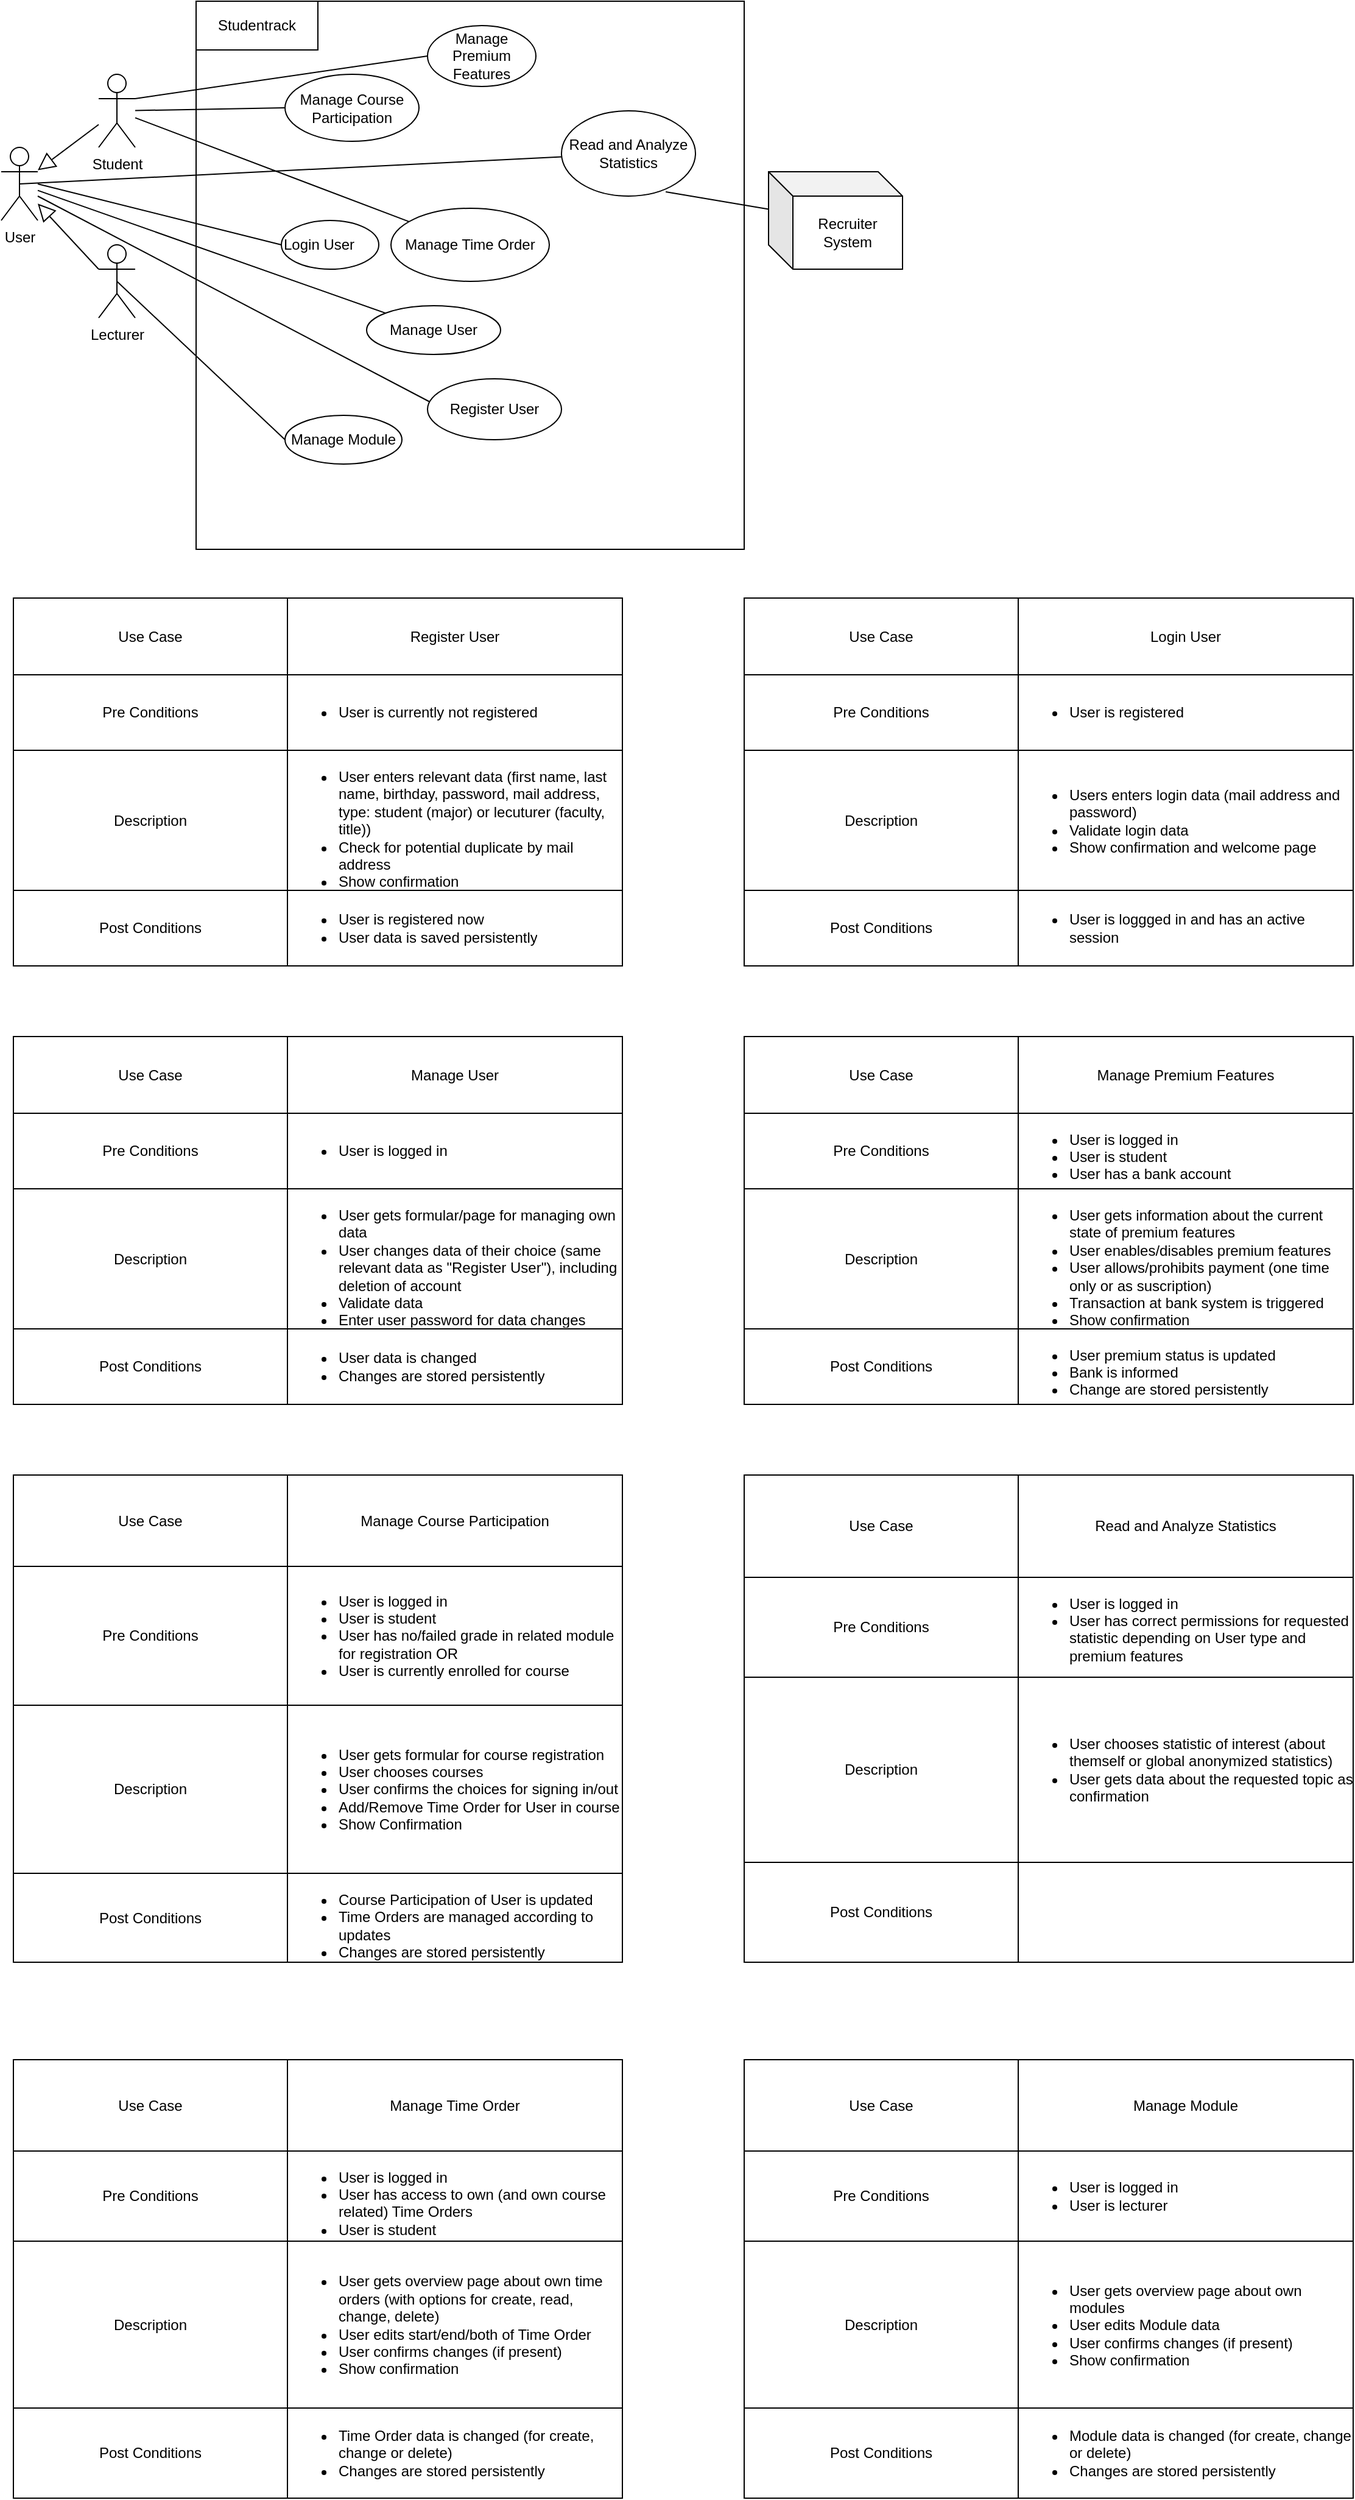 <mxfile version="15.7.3" type="device"><diagram id="pVK5mQm3MQneoY2yOerM" name="Page-1"><mxGraphModel dx="868" dy="388" grid="1" gridSize="10" guides="1" tooltips="1" connect="1" arrows="1" fold="1" page="1" pageScale="1" pageWidth="827" pageHeight="1169" math="0" shadow="0"><root><mxCell id="0"/><mxCell id="1" parent="0"/><mxCell id="foyUTbefgMakoFAOdk60-1" value="User&lt;br&gt;" style="shape=umlActor;verticalLabelPosition=bottom;verticalAlign=top;html=1;outlineConnect=0;" parent="1" vertex="1"><mxGeometry x="30" y="150" width="30" height="60" as="geometry"/></mxCell><mxCell id="foyUTbefgMakoFAOdk60-2" value="Student&lt;br&gt;" style="shape=umlActor;verticalLabelPosition=bottom;verticalAlign=top;html=1;outlineConnect=0;" parent="1" vertex="1"><mxGeometry x="110" y="90" width="30" height="60" as="geometry"/></mxCell><mxCell id="foyUTbefgMakoFAOdk60-7" value="Lecturer&lt;br&gt;" style="shape=umlActor;verticalLabelPosition=bottom;verticalAlign=top;html=1;outlineConnect=0;" parent="1" vertex="1"><mxGeometry x="110" y="230" width="30" height="60" as="geometry"/></mxCell><mxCell id="foyUTbefgMakoFAOdk60-17" value="" style="whiteSpace=wrap;html=1;aspect=fixed;" parent="1" vertex="1"><mxGeometry x="190" y="30" width="450" height="450" as="geometry"/></mxCell><mxCell id="foyUTbefgMakoFAOdk60-18" value="Studentrack" style="text;html=1;strokeColor=none;fillColor=none;align=center;verticalAlign=middle;whiteSpace=wrap;rounded=0;" parent="1" vertex="1"><mxGeometry x="210" y="35" width="60" height="30" as="geometry"/></mxCell><mxCell id="foyUTbefgMakoFAOdk60-19" value="" style="rounded=0;whiteSpace=wrap;html=1;" parent="1" vertex="1"><mxGeometry x="190" y="30" width="100" height="40" as="geometry"/></mxCell><mxCell id="foyUTbefgMakoFAOdk60-20" value="Studentrack" style="text;html=1;strokeColor=none;fillColor=none;align=center;verticalAlign=middle;whiteSpace=wrap;rounded=0;" parent="1" vertex="1"><mxGeometry x="210" y="35" width="60" height="30" as="geometry"/></mxCell><mxCell id="foyUTbefgMakoFAOdk60-21" value="" style="edgeStyle=none;html=1;endArrow=block;endFill=0;endSize=12;verticalAlign=bottom;rounded=0;" parent="1" source="foyUTbefgMakoFAOdk60-2" target="foyUTbefgMakoFAOdk60-1" edge="1"><mxGeometry width="160" relative="1" as="geometry"><mxPoint x="160" y="180" as="sourcePoint"/><mxPoint x="90" y="290" as="targetPoint"/></mxGeometry></mxCell><mxCell id="foyUTbefgMakoFAOdk60-22" value="" style="edgeStyle=none;html=1;endArrow=block;endFill=0;endSize=12;verticalAlign=bottom;rounded=0;exitX=0;exitY=0.333;exitDx=0;exitDy=0;exitPerimeter=0;" parent="1" source="foyUTbefgMakoFAOdk60-7" target="foyUTbefgMakoFAOdk60-1" edge="1"><mxGeometry width="160" relative="1" as="geometry"><mxPoint x="260" y="250" as="sourcePoint"/><mxPoint x="420" y="250" as="targetPoint"/></mxGeometry></mxCell><mxCell id="foyUTbefgMakoFAOdk60-23" value="Manage Course Participation" style="ellipse;whiteSpace=wrap;html=1;" parent="1" vertex="1"><mxGeometry x="263" y="90" width="110" height="55" as="geometry"/></mxCell><mxCell id="foyUTbefgMakoFAOdk60-24" value="Manage User" style="ellipse;whiteSpace=wrap;html=1;" parent="1" vertex="1"><mxGeometry x="330" y="280" width="110" height="40" as="geometry"/></mxCell><mxCell id="foyUTbefgMakoFAOdk60-25" value="Manage Module" style="ellipse;whiteSpace=wrap;html=1;" parent="1" vertex="1"><mxGeometry x="263" y="370" width="96" height="40" as="geometry"/></mxCell><mxCell id="foyUTbefgMakoFAOdk60-27" value="Read and Analyze Statistics" style="ellipse;whiteSpace=wrap;html=1;" parent="1" vertex="1"><mxGeometry x="490" y="120" width="110" height="70" as="geometry"/></mxCell><mxCell id="foyUTbefgMakoFAOdk60-29" value="Manage Time Order" style="ellipse;whiteSpace=wrap;html=1;" parent="1" vertex="1"><mxGeometry x="350" y="200" width="130" height="60" as="geometry"/></mxCell><mxCell id="foyUTbefgMakoFAOdk60-33" value="Recruiter System" style="shape=cube;whiteSpace=wrap;html=1;boundedLbl=1;backgroundOutline=1;darkOpacity=0.05;darkOpacity2=0.1;" parent="1" vertex="1"><mxGeometry x="660" y="170" width="110" height="80" as="geometry"/></mxCell><mxCell id="foyUTbefgMakoFAOdk60-36" value="Manage Premium Features" style="ellipse;whiteSpace=wrap;html=1;" parent="1" vertex="1"><mxGeometry x="380" y="50" width="89" height="50" as="geometry"/></mxCell><mxCell id="foyUTbefgMakoFAOdk60-37" value="" style="endArrow=none;html=1;rounded=0;entryX=0;entryY=0.5;entryDx=0;entryDy=0;" parent="1" source="foyUTbefgMakoFAOdk60-2" target="foyUTbefgMakoFAOdk60-23" edge="1"><mxGeometry width="50" height="50" relative="1" as="geometry"><mxPoint x="320" y="270" as="sourcePoint"/><mxPoint x="370" y="220" as="targetPoint"/></mxGeometry></mxCell><mxCell id="foyUTbefgMakoFAOdk60-38" value="" style="endArrow=none;html=1;rounded=0;" parent="1" source="foyUTbefgMakoFAOdk60-1" target="foyUTbefgMakoFAOdk60-24" edge="1"><mxGeometry width="50" height="50" relative="1" as="geometry"><mxPoint x="320" y="270" as="sourcePoint"/><mxPoint x="350" y="220" as="targetPoint"/></mxGeometry></mxCell><mxCell id="foyUTbefgMakoFAOdk60-41" value="" style="endArrow=none;html=1;rounded=0;entryX=0.5;entryY=0.5;entryDx=0;entryDy=0;entryPerimeter=0;exitX=0;exitY=0.5;exitDx=0;exitDy=0;" parent="1" source="foyUTbefgMakoFAOdk60-25" target="foyUTbefgMakoFAOdk60-7" edge="1"><mxGeometry width="50" height="50" relative="1" as="geometry"><mxPoint x="320" y="270" as="sourcePoint"/><mxPoint x="370" y="220" as="targetPoint"/></mxGeometry></mxCell><mxCell id="foyUTbefgMakoFAOdk60-42" value="" style="endArrow=none;html=1;rounded=0;exitX=0.5;exitY=0.5;exitDx=0;exitDy=0;exitPerimeter=0;" parent="1" source="foyUTbefgMakoFAOdk60-1" target="foyUTbefgMakoFAOdk60-27" edge="1"><mxGeometry width="50" height="50" relative="1" as="geometry"><mxPoint x="320" y="270" as="sourcePoint"/><mxPoint x="370" y="220" as="targetPoint"/></mxGeometry></mxCell><mxCell id="foyUTbefgMakoFAOdk60-43" value="" style="endArrow=none;html=1;rounded=0;entryX=0;entryY=0.5;entryDx=0;entryDy=0;" parent="1" target="foyUTbefgMakoFAOdk60-36" edge="1"><mxGeometry width="50" height="50" relative="1" as="geometry"><mxPoint x="140" y="110" as="sourcePoint"/><mxPoint x="370" y="70" as="targetPoint"/></mxGeometry></mxCell><mxCell id="foyUTbefgMakoFAOdk60-44" value="" style="endArrow=none;html=1;rounded=0;" parent="1" source="foyUTbefgMakoFAOdk60-2" target="foyUTbefgMakoFAOdk60-29" edge="1"><mxGeometry width="50" height="50" relative="1" as="geometry"><mxPoint x="390" y="270" as="sourcePoint"/><mxPoint x="440" y="220" as="targetPoint"/></mxGeometry></mxCell><mxCell id="foyUTbefgMakoFAOdk60-46" value="" style="endArrow=none;html=1;rounded=0;entryX=0.778;entryY=0.95;entryDx=0;entryDy=0;entryPerimeter=0;" parent="1" source="foyUTbefgMakoFAOdk60-33" target="foyUTbefgMakoFAOdk60-27" edge="1"><mxGeometry width="50" height="50" relative="1" as="geometry"><mxPoint x="390" y="270" as="sourcePoint"/><mxPoint x="440" y="220" as="targetPoint"/></mxGeometry></mxCell><mxCell id="4MXC43iVBOWGC1O-_iyx-18" value="Register User" style="ellipse;whiteSpace=wrap;html=1;" parent="1" vertex="1"><mxGeometry x="380" y="340" width="110" height="50" as="geometry"/></mxCell><mxCell id="4MXC43iVBOWGC1O-_iyx-19" value="" style="edgeStyle=none;html=1;endArrow=none;verticalAlign=bottom;rounded=0;entryX=0.018;entryY=0.38;entryDx=0;entryDy=0;entryPerimeter=0;" parent="1" target="4MXC43iVBOWGC1O-_iyx-18" edge="1"><mxGeometry width="160" relative="1" as="geometry"><mxPoint x="60" y="190" as="sourcePoint"/><mxPoint x="430" y="310" as="targetPoint"/></mxGeometry></mxCell><mxCell id="4MXC43iVBOWGC1O-_iyx-20" value="" style="shape=table;startSize=0;container=1;collapsible=0;childLayout=tableLayout;" parent="1" vertex="1"><mxGeometry x="40" y="520" width="500" height="302" as="geometry"/></mxCell><mxCell id="4MXC43iVBOWGC1O-_iyx-21" value="" style="shape=partialRectangle;collapsible=0;dropTarget=0;pointerEvents=0;fillColor=none;top=0;left=0;bottom=0;right=0;points=[[0,0.5],[1,0.5]];portConstraint=eastwest;" parent="4MXC43iVBOWGC1O-_iyx-20" vertex="1"><mxGeometry width="500" height="63" as="geometry"/></mxCell><mxCell id="4MXC43iVBOWGC1O-_iyx-22" value="Use Case" style="shape=partialRectangle;html=1;whiteSpace=wrap;connectable=0;overflow=hidden;fillColor=none;top=0;left=0;bottom=0;right=0;pointerEvents=1;" parent="4MXC43iVBOWGC1O-_iyx-21" vertex="1"><mxGeometry width="225" height="63" as="geometry"><mxRectangle width="225" height="63" as="alternateBounds"/></mxGeometry></mxCell><mxCell id="4MXC43iVBOWGC1O-_iyx-23" value="Register User" style="shape=partialRectangle;html=1;whiteSpace=wrap;connectable=0;overflow=hidden;fillColor=none;top=0;left=0;bottom=0;right=0;pointerEvents=1;" parent="4MXC43iVBOWGC1O-_iyx-21" vertex="1"><mxGeometry x="225" width="275" height="63" as="geometry"><mxRectangle width="275" height="63" as="alternateBounds"/></mxGeometry></mxCell><mxCell id="4MXC43iVBOWGC1O-_iyx-24" value="" style="shape=partialRectangle;collapsible=0;dropTarget=0;pointerEvents=0;fillColor=none;top=0;left=0;bottom=0;right=0;points=[[0,0.5],[1,0.5]];portConstraint=eastwest;" parent="4MXC43iVBOWGC1O-_iyx-20" vertex="1"><mxGeometry y="63" width="500" height="62" as="geometry"/></mxCell><mxCell id="4MXC43iVBOWGC1O-_iyx-25" value="Pre Conditions" style="shape=partialRectangle;html=1;whiteSpace=wrap;connectable=0;overflow=hidden;fillColor=none;top=0;left=0;bottom=0;right=0;pointerEvents=1;" parent="4MXC43iVBOWGC1O-_iyx-24" vertex="1"><mxGeometry width="225" height="62" as="geometry"><mxRectangle width="225" height="62" as="alternateBounds"/></mxGeometry></mxCell><mxCell id="4MXC43iVBOWGC1O-_iyx-26" value="&lt;ul&gt;&lt;li&gt;User is currently not registered&lt;/li&gt;&lt;/ul&gt;" style="shape=partialRectangle;html=1;whiteSpace=wrap;connectable=0;overflow=hidden;fillColor=none;top=0;left=0;bottom=0;right=0;pointerEvents=1;align=left;" parent="4MXC43iVBOWGC1O-_iyx-24" vertex="1"><mxGeometry x="225" width="275" height="62" as="geometry"><mxRectangle width="275" height="62" as="alternateBounds"/></mxGeometry></mxCell><mxCell id="4MXC43iVBOWGC1O-_iyx-27" value="" style="shape=partialRectangle;collapsible=0;dropTarget=0;pointerEvents=0;fillColor=none;top=0;left=0;bottom=0;right=0;points=[[0,0.5],[1,0.5]];portConstraint=eastwest;" parent="4MXC43iVBOWGC1O-_iyx-20" vertex="1"><mxGeometry y="125" width="500" height="115" as="geometry"/></mxCell><mxCell id="4MXC43iVBOWGC1O-_iyx-28" value="Description" style="shape=partialRectangle;html=1;whiteSpace=wrap;connectable=0;overflow=hidden;fillColor=none;top=0;left=0;bottom=0;right=0;pointerEvents=1;" parent="4MXC43iVBOWGC1O-_iyx-27" vertex="1"><mxGeometry width="225" height="115" as="geometry"><mxRectangle width="225" height="115" as="alternateBounds"/></mxGeometry></mxCell><mxCell id="4MXC43iVBOWGC1O-_iyx-29" value="&lt;ul&gt;&lt;li&gt;User enters relevant data (first name, last name, birthday, password, mail address, type: student (major) or lecuturer (faculty, title))&lt;/li&gt;&lt;li&gt;Check for potential duplicate by mail address&lt;/li&gt;&lt;li&gt;Show confirmation&lt;/li&gt;&lt;/ul&gt;" style="shape=partialRectangle;html=1;whiteSpace=wrap;connectable=0;overflow=hidden;fillColor=none;top=0;left=0;bottom=0;right=0;pointerEvents=1;align=left;" parent="4MXC43iVBOWGC1O-_iyx-27" vertex="1"><mxGeometry x="225" width="275" height="115" as="geometry"><mxRectangle width="275" height="115" as="alternateBounds"/></mxGeometry></mxCell><mxCell id="4MXC43iVBOWGC1O-_iyx-30" value="" style="shape=partialRectangle;collapsible=0;dropTarget=0;pointerEvents=0;fillColor=none;top=0;left=0;bottom=0;right=0;points=[[0,0.5],[1,0.5]];portConstraint=eastwest;" parent="4MXC43iVBOWGC1O-_iyx-20" vertex="1"><mxGeometry y="240" width="500" height="62" as="geometry"/></mxCell><mxCell id="4MXC43iVBOWGC1O-_iyx-31" value="Post Conditions" style="shape=partialRectangle;html=1;whiteSpace=wrap;connectable=0;overflow=hidden;fillColor=none;top=0;left=0;bottom=0;right=0;pointerEvents=1;" parent="4MXC43iVBOWGC1O-_iyx-30" vertex="1"><mxGeometry width="225" height="62" as="geometry"><mxRectangle width="225" height="62" as="alternateBounds"/></mxGeometry></mxCell><mxCell id="4MXC43iVBOWGC1O-_iyx-32" value="&lt;ul&gt;&lt;li&gt;User is registered now&lt;/li&gt;&lt;li&gt;User data is saved persistently&lt;/li&gt;&lt;/ul&gt;" style="shape=partialRectangle;html=1;whiteSpace=wrap;connectable=0;overflow=hidden;fillColor=none;top=0;left=0;bottom=0;right=0;pointerEvents=1;align=left;" parent="4MXC43iVBOWGC1O-_iyx-30" vertex="1"><mxGeometry x="225" width="275" height="62" as="geometry"><mxRectangle width="275" height="62" as="alternateBounds"/></mxGeometry></mxCell><mxCell id="4MXC43iVBOWGC1O-_iyx-34" value="" style="shape=table;startSize=0;container=1;collapsible=0;childLayout=tableLayout;" parent="1" vertex="1"><mxGeometry x="640" y="520" width="500" height="302" as="geometry"/></mxCell><mxCell id="4MXC43iVBOWGC1O-_iyx-35" value="" style="shape=partialRectangle;collapsible=0;dropTarget=0;pointerEvents=0;fillColor=none;top=0;left=0;bottom=0;right=0;points=[[0,0.5],[1,0.5]];portConstraint=eastwest;" parent="4MXC43iVBOWGC1O-_iyx-34" vertex="1"><mxGeometry width="500" height="63" as="geometry"/></mxCell><mxCell id="4MXC43iVBOWGC1O-_iyx-36" value="Use Case" style="shape=partialRectangle;html=1;whiteSpace=wrap;connectable=0;overflow=hidden;fillColor=none;top=0;left=0;bottom=0;right=0;pointerEvents=1;" parent="4MXC43iVBOWGC1O-_iyx-35" vertex="1"><mxGeometry width="225" height="63" as="geometry"><mxRectangle width="225" height="63" as="alternateBounds"/></mxGeometry></mxCell><mxCell id="4MXC43iVBOWGC1O-_iyx-37" value="Login User" style="shape=partialRectangle;html=1;whiteSpace=wrap;connectable=0;overflow=hidden;fillColor=none;top=0;left=0;bottom=0;right=0;pointerEvents=1;" parent="4MXC43iVBOWGC1O-_iyx-35" vertex="1"><mxGeometry x="225" width="275" height="63" as="geometry"><mxRectangle width="275" height="63" as="alternateBounds"/></mxGeometry></mxCell><mxCell id="4MXC43iVBOWGC1O-_iyx-38" value="" style="shape=partialRectangle;collapsible=0;dropTarget=0;pointerEvents=0;fillColor=none;top=0;left=0;bottom=0;right=0;points=[[0,0.5],[1,0.5]];portConstraint=eastwest;" parent="4MXC43iVBOWGC1O-_iyx-34" vertex="1"><mxGeometry y="63" width="500" height="62" as="geometry"/></mxCell><mxCell id="4MXC43iVBOWGC1O-_iyx-39" value="Pre Conditions" style="shape=partialRectangle;html=1;whiteSpace=wrap;connectable=0;overflow=hidden;fillColor=none;top=0;left=0;bottom=0;right=0;pointerEvents=1;" parent="4MXC43iVBOWGC1O-_iyx-38" vertex="1"><mxGeometry width="225" height="62" as="geometry"><mxRectangle width="225" height="62" as="alternateBounds"/></mxGeometry></mxCell><mxCell id="4MXC43iVBOWGC1O-_iyx-40" value="&lt;ul&gt;&lt;li&gt;User is registered&lt;/li&gt;&lt;/ul&gt;" style="shape=partialRectangle;html=1;whiteSpace=wrap;connectable=0;overflow=hidden;fillColor=none;top=0;left=0;bottom=0;right=0;pointerEvents=1;align=left;" parent="4MXC43iVBOWGC1O-_iyx-38" vertex="1"><mxGeometry x="225" width="275" height="62" as="geometry"><mxRectangle width="275" height="62" as="alternateBounds"/></mxGeometry></mxCell><mxCell id="4MXC43iVBOWGC1O-_iyx-41" value="" style="shape=partialRectangle;collapsible=0;dropTarget=0;pointerEvents=0;fillColor=none;top=0;left=0;bottom=0;right=0;points=[[0,0.5],[1,0.5]];portConstraint=eastwest;" parent="4MXC43iVBOWGC1O-_iyx-34" vertex="1"><mxGeometry y="125" width="500" height="115" as="geometry"/></mxCell><mxCell id="4MXC43iVBOWGC1O-_iyx-42" value="Description" style="shape=partialRectangle;html=1;whiteSpace=wrap;connectable=0;overflow=hidden;fillColor=none;top=0;left=0;bottom=0;right=0;pointerEvents=1;" parent="4MXC43iVBOWGC1O-_iyx-41" vertex="1"><mxGeometry width="225" height="115" as="geometry"><mxRectangle width="225" height="115" as="alternateBounds"/></mxGeometry></mxCell><mxCell id="4MXC43iVBOWGC1O-_iyx-43" value="&lt;ul&gt;&lt;li&gt;Users enters login data (mail address and password)&lt;/li&gt;&lt;li&gt;Validate login data&lt;/li&gt;&lt;li&gt;Show confirmation and welcome page&lt;/li&gt;&lt;/ul&gt;" style="shape=partialRectangle;html=1;whiteSpace=wrap;connectable=0;overflow=hidden;fillColor=none;top=0;left=0;bottom=0;right=0;pointerEvents=1;align=left;" parent="4MXC43iVBOWGC1O-_iyx-41" vertex="1"><mxGeometry x="225" width="275" height="115" as="geometry"><mxRectangle width="275" height="115" as="alternateBounds"/></mxGeometry></mxCell><mxCell id="4MXC43iVBOWGC1O-_iyx-44" value="" style="shape=partialRectangle;collapsible=0;dropTarget=0;pointerEvents=0;fillColor=none;top=0;left=0;bottom=0;right=0;points=[[0,0.5],[1,0.5]];portConstraint=eastwest;" parent="4MXC43iVBOWGC1O-_iyx-34" vertex="1"><mxGeometry y="240" width="500" height="62" as="geometry"/></mxCell><mxCell id="4MXC43iVBOWGC1O-_iyx-45" value="Post Conditions" style="shape=partialRectangle;html=1;whiteSpace=wrap;connectable=0;overflow=hidden;fillColor=none;top=0;left=0;bottom=0;right=0;pointerEvents=1;" parent="4MXC43iVBOWGC1O-_iyx-44" vertex="1"><mxGeometry width="225" height="62" as="geometry"><mxRectangle width="225" height="62" as="alternateBounds"/></mxGeometry></mxCell><mxCell id="4MXC43iVBOWGC1O-_iyx-46" value="&lt;ul&gt;&lt;li&gt;User is loggged in and has an active session&lt;/li&gt;&lt;/ul&gt;" style="shape=partialRectangle;html=1;whiteSpace=wrap;connectable=0;overflow=hidden;fillColor=none;top=0;left=0;bottom=0;right=0;pointerEvents=1;align=left;" parent="4MXC43iVBOWGC1O-_iyx-44" vertex="1"><mxGeometry x="225" width="275" height="62" as="geometry"><mxRectangle width="275" height="62" as="alternateBounds"/></mxGeometry></mxCell><mxCell id="4MXC43iVBOWGC1O-_iyx-47" value="Login User" style="ellipse;whiteSpace=wrap;html=1;align=left;" parent="1" vertex="1"><mxGeometry x="260" y="210" width="80" height="40" as="geometry"/></mxCell><mxCell id="4MXC43iVBOWGC1O-_iyx-48" value="" style="edgeStyle=none;html=1;endArrow=none;verticalAlign=bottom;rounded=0;entryX=0;entryY=0.5;entryDx=0;entryDy=0;" parent="1" target="4MXC43iVBOWGC1O-_iyx-47" edge="1"><mxGeometry width="160" relative="1" as="geometry"><mxPoint x="60" y="180" as="sourcePoint"/><mxPoint x="450" y="300" as="targetPoint"/></mxGeometry></mxCell><mxCell id="4MXC43iVBOWGC1O-_iyx-49" value="" style="shape=table;startSize=0;container=1;collapsible=0;childLayout=tableLayout;" parent="1" vertex="1"><mxGeometry x="40" y="880" width="500" height="302" as="geometry"/></mxCell><mxCell id="4MXC43iVBOWGC1O-_iyx-50" value="" style="shape=partialRectangle;collapsible=0;dropTarget=0;pointerEvents=0;fillColor=none;top=0;left=0;bottom=0;right=0;points=[[0,0.5],[1,0.5]];portConstraint=eastwest;" parent="4MXC43iVBOWGC1O-_iyx-49" vertex="1"><mxGeometry width="500" height="63" as="geometry"/></mxCell><mxCell id="4MXC43iVBOWGC1O-_iyx-51" value="Use Case" style="shape=partialRectangle;html=1;whiteSpace=wrap;connectable=0;overflow=hidden;fillColor=none;top=0;left=0;bottom=0;right=0;pointerEvents=1;" parent="4MXC43iVBOWGC1O-_iyx-50" vertex="1"><mxGeometry width="225" height="63" as="geometry"><mxRectangle width="225" height="63" as="alternateBounds"/></mxGeometry></mxCell><mxCell id="4MXC43iVBOWGC1O-_iyx-52" value="Manage User" style="shape=partialRectangle;html=1;whiteSpace=wrap;connectable=0;overflow=hidden;fillColor=none;top=0;left=0;bottom=0;right=0;pointerEvents=1;" parent="4MXC43iVBOWGC1O-_iyx-50" vertex="1"><mxGeometry x="225" width="275" height="63" as="geometry"><mxRectangle width="275" height="63" as="alternateBounds"/></mxGeometry></mxCell><mxCell id="4MXC43iVBOWGC1O-_iyx-53" value="" style="shape=partialRectangle;collapsible=0;dropTarget=0;pointerEvents=0;fillColor=none;top=0;left=0;bottom=0;right=0;points=[[0,0.5],[1,0.5]];portConstraint=eastwest;" parent="4MXC43iVBOWGC1O-_iyx-49" vertex="1"><mxGeometry y="63" width="500" height="62" as="geometry"/></mxCell><mxCell id="4MXC43iVBOWGC1O-_iyx-54" value="Pre Conditions" style="shape=partialRectangle;html=1;whiteSpace=wrap;connectable=0;overflow=hidden;fillColor=none;top=0;left=0;bottom=0;right=0;pointerEvents=1;" parent="4MXC43iVBOWGC1O-_iyx-53" vertex="1"><mxGeometry width="225" height="62" as="geometry"><mxRectangle width="225" height="62" as="alternateBounds"/></mxGeometry></mxCell><mxCell id="4MXC43iVBOWGC1O-_iyx-55" value="&lt;ul&gt;&lt;li&gt;User is logged in&lt;/li&gt;&lt;/ul&gt;" style="shape=partialRectangle;html=1;whiteSpace=wrap;connectable=0;overflow=hidden;fillColor=none;top=0;left=0;bottom=0;right=0;pointerEvents=1;align=left;" parent="4MXC43iVBOWGC1O-_iyx-53" vertex="1"><mxGeometry x="225" width="275" height="62" as="geometry"><mxRectangle width="275" height="62" as="alternateBounds"/></mxGeometry></mxCell><mxCell id="4MXC43iVBOWGC1O-_iyx-56" value="" style="shape=partialRectangle;collapsible=0;dropTarget=0;pointerEvents=0;fillColor=none;top=0;left=0;bottom=0;right=0;points=[[0,0.5],[1,0.5]];portConstraint=eastwest;" parent="4MXC43iVBOWGC1O-_iyx-49" vertex="1"><mxGeometry y="125" width="500" height="115" as="geometry"/></mxCell><mxCell id="4MXC43iVBOWGC1O-_iyx-57" value="Description" style="shape=partialRectangle;html=1;whiteSpace=wrap;connectable=0;overflow=hidden;fillColor=none;top=0;left=0;bottom=0;right=0;pointerEvents=1;" parent="4MXC43iVBOWGC1O-_iyx-56" vertex="1"><mxGeometry width="225" height="115" as="geometry"><mxRectangle width="225" height="115" as="alternateBounds"/></mxGeometry></mxCell><mxCell id="4MXC43iVBOWGC1O-_iyx-58" value="&lt;ul&gt;&lt;li&gt;User gets formular/page for managing own data&lt;/li&gt;&lt;li&gt;User changes data of their choice (same relevant data as &quot;Register User&quot;), including deletion of account&lt;/li&gt;&lt;li&gt;Validate data&lt;/li&gt;&lt;li&gt;Enter user password for data changes&lt;/li&gt;&lt;li&gt;Show confirmation&lt;/li&gt;&lt;/ul&gt;" style="shape=partialRectangle;html=1;whiteSpace=wrap;connectable=0;overflow=hidden;fillColor=none;top=0;left=0;bottom=0;right=0;pointerEvents=1;align=left;" parent="4MXC43iVBOWGC1O-_iyx-56" vertex="1"><mxGeometry x="225" width="275" height="115" as="geometry"><mxRectangle width="275" height="115" as="alternateBounds"/></mxGeometry></mxCell><mxCell id="4MXC43iVBOWGC1O-_iyx-59" value="" style="shape=partialRectangle;collapsible=0;dropTarget=0;pointerEvents=0;fillColor=none;top=0;left=0;bottom=0;right=0;points=[[0,0.5],[1,0.5]];portConstraint=eastwest;" parent="4MXC43iVBOWGC1O-_iyx-49" vertex="1"><mxGeometry y="240" width="500" height="62" as="geometry"/></mxCell><mxCell id="4MXC43iVBOWGC1O-_iyx-60" value="Post Conditions" style="shape=partialRectangle;html=1;whiteSpace=wrap;connectable=0;overflow=hidden;fillColor=none;top=0;left=0;bottom=0;right=0;pointerEvents=1;" parent="4MXC43iVBOWGC1O-_iyx-59" vertex="1"><mxGeometry width="225" height="62" as="geometry"><mxRectangle width="225" height="62" as="alternateBounds"/></mxGeometry></mxCell><mxCell id="4MXC43iVBOWGC1O-_iyx-61" value="&lt;ul&gt;&lt;li&gt;User data is changed&lt;/li&gt;&lt;li&gt;Changes are stored persistently&lt;/li&gt;&lt;/ul&gt;" style="shape=partialRectangle;html=1;whiteSpace=wrap;connectable=0;overflow=hidden;fillColor=none;top=0;left=0;bottom=0;right=0;pointerEvents=1;align=left;" parent="4MXC43iVBOWGC1O-_iyx-59" vertex="1"><mxGeometry x="225" width="275" height="62" as="geometry"><mxRectangle width="275" height="62" as="alternateBounds"/></mxGeometry></mxCell><mxCell id="4MXC43iVBOWGC1O-_iyx-62" value="" style="shape=table;startSize=0;container=1;collapsible=0;childLayout=tableLayout;" parent="1" vertex="1"><mxGeometry x="640" y="880" width="500" height="302" as="geometry"/></mxCell><mxCell id="4MXC43iVBOWGC1O-_iyx-63" value="" style="shape=partialRectangle;collapsible=0;dropTarget=0;pointerEvents=0;fillColor=none;top=0;left=0;bottom=0;right=0;points=[[0,0.5],[1,0.5]];portConstraint=eastwest;" parent="4MXC43iVBOWGC1O-_iyx-62" vertex="1"><mxGeometry width="500" height="63" as="geometry"/></mxCell><mxCell id="4MXC43iVBOWGC1O-_iyx-64" value="Use Case" style="shape=partialRectangle;html=1;whiteSpace=wrap;connectable=0;overflow=hidden;fillColor=none;top=0;left=0;bottom=0;right=0;pointerEvents=1;" parent="4MXC43iVBOWGC1O-_iyx-63" vertex="1"><mxGeometry width="225" height="63" as="geometry"><mxRectangle width="225" height="63" as="alternateBounds"/></mxGeometry></mxCell><mxCell id="4MXC43iVBOWGC1O-_iyx-65" value="Manage Premium Features" style="shape=partialRectangle;html=1;whiteSpace=wrap;connectable=0;overflow=hidden;fillColor=none;top=0;left=0;bottom=0;right=0;pointerEvents=1;" parent="4MXC43iVBOWGC1O-_iyx-63" vertex="1"><mxGeometry x="225" width="275" height="63" as="geometry"><mxRectangle width="275" height="63" as="alternateBounds"/></mxGeometry></mxCell><mxCell id="4MXC43iVBOWGC1O-_iyx-66" value="" style="shape=partialRectangle;collapsible=0;dropTarget=0;pointerEvents=0;fillColor=none;top=0;left=0;bottom=0;right=0;points=[[0,0.5],[1,0.5]];portConstraint=eastwest;" parent="4MXC43iVBOWGC1O-_iyx-62" vertex="1"><mxGeometry y="63" width="500" height="62" as="geometry"/></mxCell><mxCell id="4MXC43iVBOWGC1O-_iyx-67" value="Pre Conditions" style="shape=partialRectangle;html=1;whiteSpace=wrap;connectable=0;overflow=hidden;fillColor=none;top=0;left=0;bottom=0;right=0;pointerEvents=1;" parent="4MXC43iVBOWGC1O-_iyx-66" vertex="1"><mxGeometry width="225" height="62" as="geometry"><mxRectangle width="225" height="62" as="alternateBounds"/></mxGeometry></mxCell><mxCell id="4MXC43iVBOWGC1O-_iyx-68" value="&lt;ul&gt;&lt;li&gt;User is logged in&lt;/li&gt;&lt;li&gt;User is student&lt;/li&gt;&lt;li&gt;User has a bank account&lt;/li&gt;&lt;/ul&gt;" style="shape=partialRectangle;html=1;whiteSpace=wrap;connectable=0;overflow=hidden;fillColor=none;top=0;left=0;bottom=0;right=0;pointerEvents=1;align=left;" parent="4MXC43iVBOWGC1O-_iyx-66" vertex="1"><mxGeometry x="225" width="275" height="62" as="geometry"><mxRectangle width="275" height="62" as="alternateBounds"/></mxGeometry></mxCell><mxCell id="4MXC43iVBOWGC1O-_iyx-69" value="" style="shape=partialRectangle;collapsible=0;dropTarget=0;pointerEvents=0;fillColor=none;top=0;left=0;bottom=0;right=0;points=[[0,0.5],[1,0.5]];portConstraint=eastwest;" parent="4MXC43iVBOWGC1O-_iyx-62" vertex="1"><mxGeometry y="125" width="500" height="115" as="geometry"/></mxCell><mxCell id="4MXC43iVBOWGC1O-_iyx-70" value="Description" style="shape=partialRectangle;html=1;whiteSpace=wrap;connectable=0;overflow=hidden;fillColor=none;top=0;left=0;bottom=0;right=0;pointerEvents=1;" parent="4MXC43iVBOWGC1O-_iyx-69" vertex="1"><mxGeometry width="225" height="115" as="geometry"><mxRectangle width="225" height="115" as="alternateBounds"/></mxGeometry></mxCell><mxCell id="4MXC43iVBOWGC1O-_iyx-71" value="&lt;ul&gt;&lt;li&gt;User gets information about the current state of premium features&lt;/li&gt;&lt;li&gt;User enables/disables premium features&lt;/li&gt;&lt;li&gt;User allows/prohibits payment (one time only or as suscription)&lt;/li&gt;&lt;li&gt;Transaction at bank system is triggered&lt;/li&gt;&lt;li&gt;Show confirmation&lt;/li&gt;&lt;/ul&gt;" style="shape=partialRectangle;html=1;whiteSpace=wrap;connectable=0;overflow=hidden;fillColor=none;top=0;left=0;bottom=0;right=0;pointerEvents=1;align=left;" parent="4MXC43iVBOWGC1O-_iyx-69" vertex="1"><mxGeometry x="225" width="275" height="115" as="geometry"><mxRectangle width="275" height="115" as="alternateBounds"/></mxGeometry></mxCell><mxCell id="4MXC43iVBOWGC1O-_iyx-72" value="" style="shape=partialRectangle;collapsible=0;dropTarget=0;pointerEvents=0;fillColor=none;top=0;left=0;bottom=0;right=0;points=[[0,0.5],[1,0.5]];portConstraint=eastwest;" parent="4MXC43iVBOWGC1O-_iyx-62" vertex="1"><mxGeometry y="240" width="500" height="62" as="geometry"/></mxCell><mxCell id="4MXC43iVBOWGC1O-_iyx-73" value="Post Conditions" style="shape=partialRectangle;html=1;whiteSpace=wrap;connectable=0;overflow=hidden;fillColor=none;top=0;left=0;bottom=0;right=0;pointerEvents=1;" parent="4MXC43iVBOWGC1O-_iyx-72" vertex="1"><mxGeometry width="225" height="62" as="geometry"><mxRectangle width="225" height="62" as="alternateBounds"/></mxGeometry></mxCell><mxCell id="4MXC43iVBOWGC1O-_iyx-74" value="&lt;ul&gt;&lt;li&gt;User premium status is updated&lt;/li&gt;&lt;li&gt;Bank is informed&amp;nbsp;&lt;/li&gt;&lt;li&gt;Change are stored persistently&lt;/li&gt;&lt;/ul&gt;" style="shape=partialRectangle;html=1;whiteSpace=wrap;connectable=0;overflow=hidden;fillColor=none;top=0;left=0;bottom=0;right=0;pointerEvents=1;align=left;" parent="4MXC43iVBOWGC1O-_iyx-72" vertex="1"><mxGeometry x="225" width="275" height="62" as="geometry"><mxRectangle width="275" height="62" as="alternateBounds"/></mxGeometry></mxCell><mxCell id="00pXuhdcybyRXql07pcZ-1" value="" style="shape=table;startSize=0;container=1;collapsible=0;childLayout=tableLayout;" parent="1" vertex="1"><mxGeometry x="40" y="1240" width="500" height="400" as="geometry"/></mxCell><mxCell id="00pXuhdcybyRXql07pcZ-2" value="" style="shape=partialRectangle;collapsible=0;dropTarget=0;pointerEvents=0;fillColor=none;top=0;left=0;bottom=0;right=0;points=[[0,0.5],[1,0.5]];portConstraint=eastwest;" parent="00pXuhdcybyRXql07pcZ-1" vertex="1"><mxGeometry width="500" height="75" as="geometry"/></mxCell><mxCell id="00pXuhdcybyRXql07pcZ-3" value="Use Case" style="shape=partialRectangle;html=1;whiteSpace=wrap;connectable=0;overflow=hidden;fillColor=none;top=0;left=0;bottom=0;right=0;pointerEvents=1;" parent="00pXuhdcybyRXql07pcZ-2" vertex="1"><mxGeometry width="225" height="75" as="geometry"><mxRectangle width="225" height="75" as="alternateBounds"/></mxGeometry></mxCell><mxCell id="00pXuhdcybyRXql07pcZ-4" value="Manage Course Participation" style="shape=partialRectangle;html=1;whiteSpace=wrap;connectable=0;overflow=hidden;fillColor=none;top=0;left=0;bottom=0;right=0;pointerEvents=1;" parent="00pXuhdcybyRXql07pcZ-2" vertex="1"><mxGeometry x="225" width="275" height="75" as="geometry"><mxRectangle width="275" height="75" as="alternateBounds"/></mxGeometry></mxCell><mxCell id="00pXuhdcybyRXql07pcZ-5" value="" style="shape=partialRectangle;collapsible=0;dropTarget=0;pointerEvents=0;fillColor=none;top=0;left=0;bottom=0;right=0;points=[[0,0.5],[1,0.5]];portConstraint=eastwest;" parent="00pXuhdcybyRXql07pcZ-1" vertex="1"><mxGeometry y="75" width="500" height="114" as="geometry"/></mxCell><mxCell id="00pXuhdcybyRXql07pcZ-6" value="Pre Conditions" style="shape=partialRectangle;html=1;whiteSpace=wrap;connectable=0;overflow=hidden;fillColor=none;top=0;left=0;bottom=0;right=0;pointerEvents=1;" parent="00pXuhdcybyRXql07pcZ-5" vertex="1"><mxGeometry width="225" height="114" as="geometry"><mxRectangle width="225" height="114" as="alternateBounds"/></mxGeometry></mxCell><mxCell id="00pXuhdcybyRXql07pcZ-7" value="&lt;ul&gt;&lt;li&gt;User is logged in&lt;/li&gt;&lt;li&gt;User is student&lt;/li&gt;&lt;li&gt;User has no/failed grade in related module for registration OR&lt;/li&gt;&lt;li&gt;User is currently enrolled for course&lt;/li&gt;&lt;/ul&gt;" style="shape=partialRectangle;html=1;whiteSpace=wrap;connectable=0;overflow=hidden;fillColor=none;top=0;left=0;bottom=0;right=0;pointerEvents=1;align=left;" parent="00pXuhdcybyRXql07pcZ-5" vertex="1"><mxGeometry x="225" width="275" height="114" as="geometry"><mxRectangle width="275" height="114" as="alternateBounds"/></mxGeometry></mxCell><mxCell id="00pXuhdcybyRXql07pcZ-8" value="" style="shape=partialRectangle;collapsible=0;dropTarget=0;pointerEvents=0;fillColor=none;top=0;left=0;bottom=0;right=0;points=[[0,0.5],[1,0.5]];portConstraint=eastwest;" parent="00pXuhdcybyRXql07pcZ-1" vertex="1"><mxGeometry y="189" width="500" height="138" as="geometry"/></mxCell><mxCell id="00pXuhdcybyRXql07pcZ-9" value="Description" style="shape=partialRectangle;html=1;whiteSpace=wrap;connectable=0;overflow=hidden;fillColor=none;top=0;left=0;bottom=0;right=0;pointerEvents=1;" parent="00pXuhdcybyRXql07pcZ-8" vertex="1"><mxGeometry width="225" height="138" as="geometry"><mxRectangle width="225" height="138" as="alternateBounds"/></mxGeometry></mxCell><mxCell id="00pXuhdcybyRXql07pcZ-10" value="&lt;ul&gt;&lt;li&gt;User gets formular for course registration&lt;/li&gt;&lt;li&gt;User chooses courses&lt;/li&gt;&lt;li&gt;User confirms the choices for signing in/out&lt;/li&gt;&lt;li&gt;Add/Remove Time Order for User in course&lt;/li&gt;&lt;li&gt;Show Confirmation&lt;/li&gt;&lt;/ul&gt;" style="shape=partialRectangle;html=1;whiteSpace=wrap;connectable=0;overflow=hidden;fillColor=none;top=0;left=0;bottom=0;right=0;pointerEvents=1;align=left;" parent="00pXuhdcybyRXql07pcZ-8" vertex="1"><mxGeometry x="225" width="275" height="138" as="geometry"><mxRectangle width="275" height="138" as="alternateBounds"/></mxGeometry></mxCell><mxCell id="00pXuhdcybyRXql07pcZ-11" value="" style="shape=partialRectangle;collapsible=0;dropTarget=0;pointerEvents=0;fillColor=none;top=0;left=0;bottom=0;right=0;points=[[0,0.5],[1,0.5]];portConstraint=eastwest;" parent="00pXuhdcybyRXql07pcZ-1" vertex="1"><mxGeometry y="327" width="500" height="73" as="geometry"/></mxCell><mxCell id="00pXuhdcybyRXql07pcZ-12" value="Post Conditions" style="shape=partialRectangle;html=1;whiteSpace=wrap;connectable=0;overflow=hidden;fillColor=none;top=0;left=0;bottom=0;right=0;pointerEvents=1;" parent="00pXuhdcybyRXql07pcZ-11" vertex="1"><mxGeometry width="225" height="73" as="geometry"><mxRectangle width="225" height="73" as="alternateBounds"/></mxGeometry></mxCell><mxCell id="00pXuhdcybyRXql07pcZ-13" value="&lt;ul&gt;&lt;li&gt;Course Participation of User is updated&lt;/li&gt;&lt;li&gt;Time Orders are managed according to updates&lt;/li&gt;&lt;li&gt;Changes are stored persistently&lt;/li&gt;&lt;/ul&gt;" style="shape=partialRectangle;html=1;whiteSpace=wrap;connectable=0;overflow=hidden;fillColor=none;top=0;left=0;bottom=0;right=0;pointerEvents=1;align=left;" parent="00pXuhdcybyRXql07pcZ-11" vertex="1"><mxGeometry x="225" width="275" height="73" as="geometry"><mxRectangle width="275" height="73" as="alternateBounds"/></mxGeometry></mxCell><mxCell id="00pXuhdcybyRXql07pcZ-15" value="" style="shape=table;startSize=0;container=1;collapsible=0;childLayout=tableLayout;" parent="1" vertex="1"><mxGeometry x="640" y="1240" width="500" height="400" as="geometry"/></mxCell><mxCell id="00pXuhdcybyRXql07pcZ-16" value="" style="shape=partialRectangle;collapsible=0;dropTarget=0;pointerEvents=0;fillColor=none;top=0;left=0;bottom=0;right=0;points=[[0,0.5],[1,0.5]];portConstraint=eastwest;" parent="00pXuhdcybyRXql07pcZ-15" vertex="1"><mxGeometry width="500" height="84" as="geometry"/></mxCell><mxCell id="00pXuhdcybyRXql07pcZ-17" value="Use Case" style="shape=partialRectangle;html=1;whiteSpace=wrap;connectable=0;overflow=hidden;fillColor=none;top=0;left=0;bottom=0;right=0;pointerEvents=1;" parent="00pXuhdcybyRXql07pcZ-16" vertex="1"><mxGeometry width="225" height="84" as="geometry"><mxRectangle width="225" height="84" as="alternateBounds"/></mxGeometry></mxCell><mxCell id="00pXuhdcybyRXql07pcZ-18" value="Read and Analyze Statistics" style="shape=partialRectangle;html=1;whiteSpace=wrap;connectable=0;overflow=hidden;fillColor=none;top=0;left=0;bottom=0;right=0;pointerEvents=1;" parent="00pXuhdcybyRXql07pcZ-16" vertex="1"><mxGeometry x="225" width="275" height="84" as="geometry"><mxRectangle width="275" height="84" as="alternateBounds"/></mxGeometry></mxCell><mxCell id="00pXuhdcybyRXql07pcZ-19" value="" style="shape=partialRectangle;collapsible=0;dropTarget=0;pointerEvents=0;fillColor=none;top=0;left=0;bottom=0;right=0;points=[[0,0.5],[1,0.5]];portConstraint=eastwest;" parent="00pXuhdcybyRXql07pcZ-15" vertex="1"><mxGeometry y="84" width="500" height="82" as="geometry"/></mxCell><mxCell id="00pXuhdcybyRXql07pcZ-20" value="Pre Conditions" style="shape=partialRectangle;html=1;whiteSpace=wrap;connectable=0;overflow=hidden;fillColor=none;top=0;left=0;bottom=0;right=0;pointerEvents=1;" parent="00pXuhdcybyRXql07pcZ-19" vertex="1"><mxGeometry width="225" height="82" as="geometry"><mxRectangle width="225" height="82" as="alternateBounds"/></mxGeometry></mxCell><mxCell id="00pXuhdcybyRXql07pcZ-21" value="&lt;ul&gt;&lt;li&gt;User is logged in&lt;/li&gt;&lt;li&gt;User has correct permissions for requested statistic depending on User type and premium features&lt;/li&gt;&lt;/ul&gt;" style="shape=partialRectangle;html=1;whiteSpace=wrap;connectable=0;overflow=hidden;fillColor=none;top=0;left=0;bottom=0;right=0;pointerEvents=1;align=left;" parent="00pXuhdcybyRXql07pcZ-19" vertex="1"><mxGeometry x="225" width="275" height="82" as="geometry"><mxRectangle width="275" height="82" as="alternateBounds"/></mxGeometry></mxCell><mxCell id="00pXuhdcybyRXql07pcZ-22" value="" style="shape=partialRectangle;collapsible=0;dropTarget=0;pointerEvents=0;fillColor=none;top=0;left=0;bottom=0;right=0;points=[[0,0.5],[1,0.5]];portConstraint=eastwest;" parent="00pXuhdcybyRXql07pcZ-15" vertex="1"><mxGeometry y="166" width="500" height="152" as="geometry"/></mxCell><mxCell id="00pXuhdcybyRXql07pcZ-23" value="Description" style="shape=partialRectangle;html=1;whiteSpace=wrap;connectable=0;overflow=hidden;fillColor=none;top=0;left=0;bottom=0;right=0;pointerEvents=1;" parent="00pXuhdcybyRXql07pcZ-22" vertex="1"><mxGeometry width="225" height="152" as="geometry"><mxRectangle width="225" height="152" as="alternateBounds"/></mxGeometry></mxCell><mxCell id="00pXuhdcybyRXql07pcZ-24" value="&lt;ul&gt;&lt;li&gt;User chooses statistic of interest (about themself or global anonymized statistics)&lt;/li&gt;&lt;li&gt;User gets data about the requested topic as confirmation&lt;/li&gt;&lt;/ul&gt;" style="shape=partialRectangle;html=1;whiteSpace=wrap;connectable=0;overflow=hidden;fillColor=none;top=0;left=0;bottom=0;right=0;pointerEvents=1;align=left;" parent="00pXuhdcybyRXql07pcZ-22" vertex="1"><mxGeometry x="225" width="275" height="152" as="geometry"><mxRectangle width="275" height="152" as="alternateBounds"/></mxGeometry></mxCell><mxCell id="00pXuhdcybyRXql07pcZ-25" value="" style="shape=partialRectangle;collapsible=0;dropTarget=0;pointerEvents=0;fillColor=none;top=0;left=0;bottom=0;right=0;points=[[0,0.5],[1,0.5]];portConstraint=eastwest;" parent="00pXuhdcybyRXql07pcZ-15" vertex="1"><mxGeometry y="318" width="500" height="82" as="geometry"/></mxCell><mxCell id="00pXuhdcybyRXql07pcZ-26" value="Post Conditions" style="shape=partialRectangle;html=1;whiteSpace=wrap;connectable=0;overflow=hidden;fillColor=none;top=0;left=0;bottom=0;right=0;pointerEvents=1;" parent="00pXuhdcybyRXql07pcZ-25" vertex="1"><mxGeometry width="225" height="82" as="geometry"><mxRectangle width="225" height="82" as="alternateBounds"/></mxGeometry></mxCell><mxCell id="00pXuhdcybyRXql07pcZ-27" value="&lt;div&gt;&lt;br&gt;&lt;/div&gt;" style="shape=partialRectangle;html=1;whiteSpace=wrap;connectable=0;overflow=hidden;fillColor=none;top=0;left=0;bottom=0;right=0;pointerEvents=1;align=left;" parent="00pXuhdcybyRXql07pcZ-25" vertex="1"><mxGeometry x="225" width="275" height="82" as="geometry"><mxRectangle width="275" height="82" as="alternateBounds"/></mxGeometry></mxCell><mxCell id="00pXuhdcybyRXql07pcZ-28" value="" style="shape=table;startSize=0;container=1;collapsible=0;childLayout=tableLayout;" parent="1" vertex="1"><mxGeometry x="40" y="1720" width="500" height="360" as="geometry"/></mxCell><mxCell id="00pXuhdcybyRXql07pcZ-29" value="" style="shape=partialRectangle;collapsible=0;dropTarget=0;pointerEvents=0;fillColor=none;top=0;left=0;bottom=0;right=0;points=[[0,0.5],[1,0.5]];portConstraint=eastwest;" parent="00pXuhdcybyRXql07pcZ-28" vertex="1"><mxGeometry width="500" height="75" as="geometry"/></mxCell><mxCell id="00pXuhdcybyRXql07pcZ-30" value="Use Case" style="shape=partialRectangle;html=1;whiteSpace=wrap;connectable=0;overflow=hidden;fillColor=none;top=0;left=0;bottom=0;right=0;pointerEvents=1;" parent="00pXuhdcybyRXql07pcZ-29" vertex="1"><mxGeometry width="225" height="75" as="geometry"><mxRectangle width="225" height="75" as="alternateBounds"/></mxGeometry></mxCell><mxCell id="00pXuhdcybyRXql07pcZ-31" value="Manage Time Order" style="shape=partialRectangle;html=1;whiteSpace=wrap;connectable=0;overflow=hidden;fillColor=none;top=0;left=0;bottom=0;right=0;pointerEvents=1;" parent="00pXuhdcybyRXql07pcZ-29" vertex="1"><mxGeometry x="225" width="275" height="75" as="geometry"><mxRectangle width="275" height="75" as="alternateBounds"/></mxGeometry></mxCell><mxCell id="00pXuhdcybyRXql07pcZ-32" value="" style="shape=partialRectangle;collapsible=0;dropTarget=0;pointerEvents=0;fillColor=none;top=0;left=0;bottom=0;right=0;points=[[0,0.5],[1,0.5]];portConstraint=eastwest;" parent="00pXuhdcybyRXql07pcZ-28" vertex="1"><mxGeometry y="75" width="500" height="74" as="geometry"/></mxCell><mxCell id="00pXuhdcybyRXql07pcZ-33" value="Pre Conditions" style="shape=partialRectangle;html=1;whiteSpace=wrap;connectable=0;overflow=hidden;fillColor=none;top=0;left=0;bottom=0;right=0;pointerEvents=1;" parent="00pXuhdcybyRXql07pcZ-32" vertex="1"><mxGeometry width="225" height="74" as="geometry"><mxRectangle width="225" height="74" as="alternateBounds"/></mxGeometry></mxCell><mxCell id="00pXuhdcybyRXql07pcZ-34" value="&lt;ul&gt;&lt;li&gt;User is logged in&lt;/li&gt;&lt;li&gt;User has access to own (and own course related) Time Orders&amp;nbsp;&lt;/li&gt;&lt;li&gt;User is student&lt;/li&gt;&lt;/ul&gt;" style="shape=partialRectangle;html=1;whiteSpace=wrap;connectable=0;overflow=hidden;fillColor=none;top=0;left=0;bottom=0;right=0;pointerEvents=1;align=left;" parent="00pXuhdcybyRXql07pcZ-32" vertex="1"><mxGeometry x="225" width="275" height="74" as="geometry"><mxRectangle width="275" height="74" as="alternateBounds"/></mxGeometry></mxCell><mxCell id="00pXuhdcybyRXql07pcZ-35" value="" style="shape=partialRectangle;collapsible=0;dropTarget=0;pointerEvents=0;fillColor=none;top=0;left=0;bottom=0;right=0;points=[[0,0.5],[1,0.5]];portConstraint=eastwest;" parent="00pXuhdcybyRXql07pcZ-28" vertex="1"><mxGeometry y="149" width="500" height="137" as="geometry"/></mxCell><mxCell id="00pXuhdcybyRXql07pcZ-36" value="Description" style="shape=partialRectangle;html=1;whiteSpace=wrap;connectable=0;overflow=hidden;fillColor=none;top=0;left=0;bottom=0;right=0;pointerEvents=1;" parent="00pXuhdcybyRXql07pcZ-35" vertex="1"><mxGeometry width="225" height="137" as="geometry"><mxRectangle width="225" height="137" as="alternateBounds"/></mxGeometry></mxCell><mxCell id="00pXuhdcybyRXql07pcZ-37" value="&lt;ul&gt;&lt;li&gt;User gets overview page about own time orders (with options for create, read, change, delete)&lt;/li&gt;&lt;li&gt;User edits start/end/both of Time Order&lt;/li&gt;&lt;li&gt;User confirms changes (if present)&lt;/li&gt;&lt;li&gt;Show confirmation&lt;/li&gt;&lt;/ul&gt;" style="shape=partialRectangle;html=1;whiteSpace=wrap;connectable=0;overflow=hidden;fillColor=none;top=0;left=0;bottom=0;right=0;pointerEvents=1;align=left;" parent="00pXuhdcybyRXql07pcZ-35" vertex="1"><mxGeometry x="225" width="275" height="137" as="geometry"><mxRectangle width="275" height="137" as="alternateBounds"/></mxGeometry></mxCell><mxCell id="00pXuhdcybyRXql07pcZ-38" value="" style="shape=partialRectangle;collapsible=0;dropTarget=0;pointerEvents=0;fillColor=none;top=0;left=0;bottom=0;right=0;points=[[0,0.5],[1,0.5]];portConstraint=eastwest;" parent="00pXuhdcybyRXql07pcZ-28" vertex="1"><mxGeometry y="286" width="500" height="74" as="geometry"/></mxCell><mxCell id="00pXuhdcybyRXql07pcZ-39" value="Post Conditions" style="shape=partialRectangle;html=1;whiteSpace=wrap;connectable=0;overflow=hidden;fillColor=none;top=0;left=0;bottom=0;right=0;pointerEvents=1;" parent="00pXuhdcybyRXql07pcZ-38" vertex="1"><mxGeometry width="225" height="74" as="geometry"><mxRectangle width="225" height="74" as="alternateBounds"/></mxGeometry></mxCell><mxCell id="00pXuhdcybyRXql07pcZ-40" value="&lt;ul&gt;&lt;li&gt;Time Order data is changed (for create, change or delete)&lt;/li&gt;&lt;li&gt;Changes are stored persistently&lt;/li&gt;&lt;/ul&gt;" style="shape=partialRectangle;html=1;whiteSpace=wrap;connectable=0;overflow=hidden;fillColor=none;top=0;left=0;bottom=0;right=0;pointerEvents=1;align=left;" parent="00pXuhdcybyRXql07pcZ-38" vertex="1"><mxGeometry x="225" width="275" height="74" as="geometry"><mxRectangle width="275" height="74" as="alternateBounds"/></mxGeometry></mxCell><mxCell id="00pXuhdcybyRXql07pcZ-41" value="" style="shape=table;startSize=0;container=1;collapsible=0;childLayout=tableLayout;" parent="1" vertex="1"><mxGeometry x="640" y="1720" width="500" height="360" as="geometry"/></mxCell><mxCell id="00pXuhdcybyRXql07pcZ-42" value="" style="shape=partialRectangle;collapsible=0;dropTarget=0;pointerEvents=0;fillColor=none;top=0;left=0;bottom=0;right=0;points=[[0,0.5],[1,0.5]];portConstraint=eastwest;" parent="00pXuhdcybyRXql07pcZ-41" vertex="1"><mxGeometry width="500" height="75" as="geometry"/></mxCell><mxCell id="00pXuhdcybyRXql07pcZ-43" value="Use Case" style="shape=partialRectangle;html=1;whiteSpace=wrap;connectable=0;overflow=hidden;fillColor=none;top=0;left=0;bottom=0;right=0;pointerEvents=1;" parent="00pXuhdcybyRXql07pcZ-42" vertex="1"><mxGeometry width="225" height="75" as="geometry"><mxRectangle width="225" height="75" as="alternateBounds"/></mxGeometry></mxCell><mxCell id="00pXuhdcybyRXql07pcZ-44" value="Manage Module" style="shape=partialRectangle;html=1;whiteSpace=wrap;connectable=0;overflow=hidden;fillColor=none;top=0;left=0;bottom=0;right=0;pointerEvents=1;" parent="00pXuhdcybyRXql07pcZ-42" vertex="1"><mxGeometry x="225" width="275" height="75" as="geometry"><mxRectangle width="275" height="75" as="alternateBounds"/></mxGeometry></mxCell><mxCell id="00pXuhdcybyRXql07pcZ-45" value="" style="shape=partialRectangle;collapsible=0;dropTarget=0;pointerEvents=0;fillColor=none;top=0;left=0;bottom=0;right=0;points=[[0,0.5],[1,0.5]];portConstraint=eastwest;" parent="00pXuhdcybyRXql07pcZ-41" vertex="1"><mxGeometry y="75" width="500" height="74" as="geometry"/></mxCell><mxCell id="00pXuhdcybyRXql07pcZ-46" value="Pre Conditions" style="shape=partialRectangle;html=1;whiteSpace=wrap;connectable=0;overflow=hidden;fillColor=none;top=0;left=0;bottom=0;right=0;pointerEvents=1;" parent="00pXuhdcybyRXql07pcZ-45" vertex="1"><mxGeometry width="225" height="74" as="geometry"><mxRectangle width="225" height="74" as="alternateBounds"/></mxGeometry></mxCell><mxCell id="00pXuhdcybyRXql07pcZ-47" value="&lt;ul&gt;&lt;li&gt;User is logged in&lt;/li&gt;&lt;li&gt;User is lecturer&lt;/li&gt;&lt;/ul&gt;" style="shape=partialRectangle;html=1;whiteSpace=wrap;connectable=0;overflow=hidden;fillColor=none;top=0;left=0;bottom=0;right=0;pointerEvents=1;align=left;" parent="00pXuhdcybyRXql07pcZ-45" vertex="1"><mxGeometry x="225" width="275" height="74" as="geometry"><mxRectangle width="275" height="74" as="alternateBounds"/></mxGeometry></mxCell><mxCell id="00pXuhdcybyRXql07pcZ-48" value="" style="shape=partialRectangle;collapsible=0;dropTarget=0;pointerEvents=0;fillColor=none;top=0;left=0;bottom=0;right=0;points=[[0,0.5],[1,0.5]];portConstraint=eastwest;" parent="00pXuhdcybyRXql07pcZ-41" vertex="1"><mxGeometry y="149" width="500" height="137" as="geometry"/></mxCell><mxCell id="00pXuhdcybyRXql07pcZ-49" value="Description" style="shape=partialRectangle;html=1;whiteSpace=wrap;connectable=0;overflow=hidden;fillColor=none;top=0;left=0;bottom=0;right=0;pointerEvents=1;" parent="00pXuhdcybyRXql07pcZ-48" vertex="1"><mxGeometry width="225" height="137" as="geometry"><mxRectangle width="225" height="137" as="alternateBounds"/></mxGeometry></mxCell><mxCell id="00pXuhdcybyRXql07pcZ-50" value="&lt;ul&gt;&lt;li&gt;User gets overview page about own modules&lt;/li&gt;&lt;li&gt;User edits Module data&lt;/li&gt;&lt;li&gt;User confirms changes (if present)&lt;/li&gt;&lt;li&gt;Show confirmation&lt;/li&gt;&lt;/ul&gt;" style="shape=partialRectangle;html=1;whiteSpace=wrap;connectable=0;overflow=hidden;fillColor=none;top=0;left=0;bottom=0;right=0;pointerEvents=1;align=left;" parent="00pXuhdcybyRXql07pcZ-48" vertex="1"><mxGeometry x="225" width="275" height="137" as="geometry"><mxRectangle width="275" height="137" as="alternateBounds"/></mxGeometry></mxCell><mxCell id="00pXuhdcybyRXql07pcZ-51" value="" style="shape=partialRectangle;collapsible=0;dropTarget=0;pointerEvents=0;fillColor=none;top=0;left=0;bottom=0;right=0;points=[[0,0.5],[1,0.5]];portConstraint=eastwest;" parent="00pXuhdcybyRXql07pcZ-41" vertex="1"><mxGeometry y="286" width="500" height="74" as="geometry"/></mxCell><mxCell id="00pXuhdcybyRXql07pcZ-52" value="Post Conditions" style="shape=partialRectangle;html=1;whiteSpace=wrap;connectable=0;overflow=hidden;fillColor=none;top=0;left=0;bottom=0;right=0;pointerEvents=1;" parent="00pXuhdcybyRXql07pcZ-51" vertex="1"><mxGeometry width="225" height="74" as="geometry"><mxRectangle width="225" height="74" as="alternateBounds"/></mxGeometry></mxCell><mxCell id="00pXuhdcybyRXql07pcZ-53" value="&lt;ul&gt;&lt;li&gt;Module data is changed (for create, change or delete)&lt;/li&gt;&lt;li&gt;Changes are stored persistently&lt;/li&gt;&lt;/ul&gt;" style="shape=partialRectangle;html=1;whiteSpace=wrap;connectable=0;overflow=hidden;fillColor=none;top=0;left=0;bottom=0;right=0;pointerEvents=1;align=left;" parent="00pXuhdcybyRXql07pcZ-51" vertex="1"><mxGeometry x="225" width="275" height="74" as="geometry"><mxRectangle width="275" height="74" as="alternateBounds"/></mxGeometry></mxCell></root></mxGraphModel></diagram></mxfile>